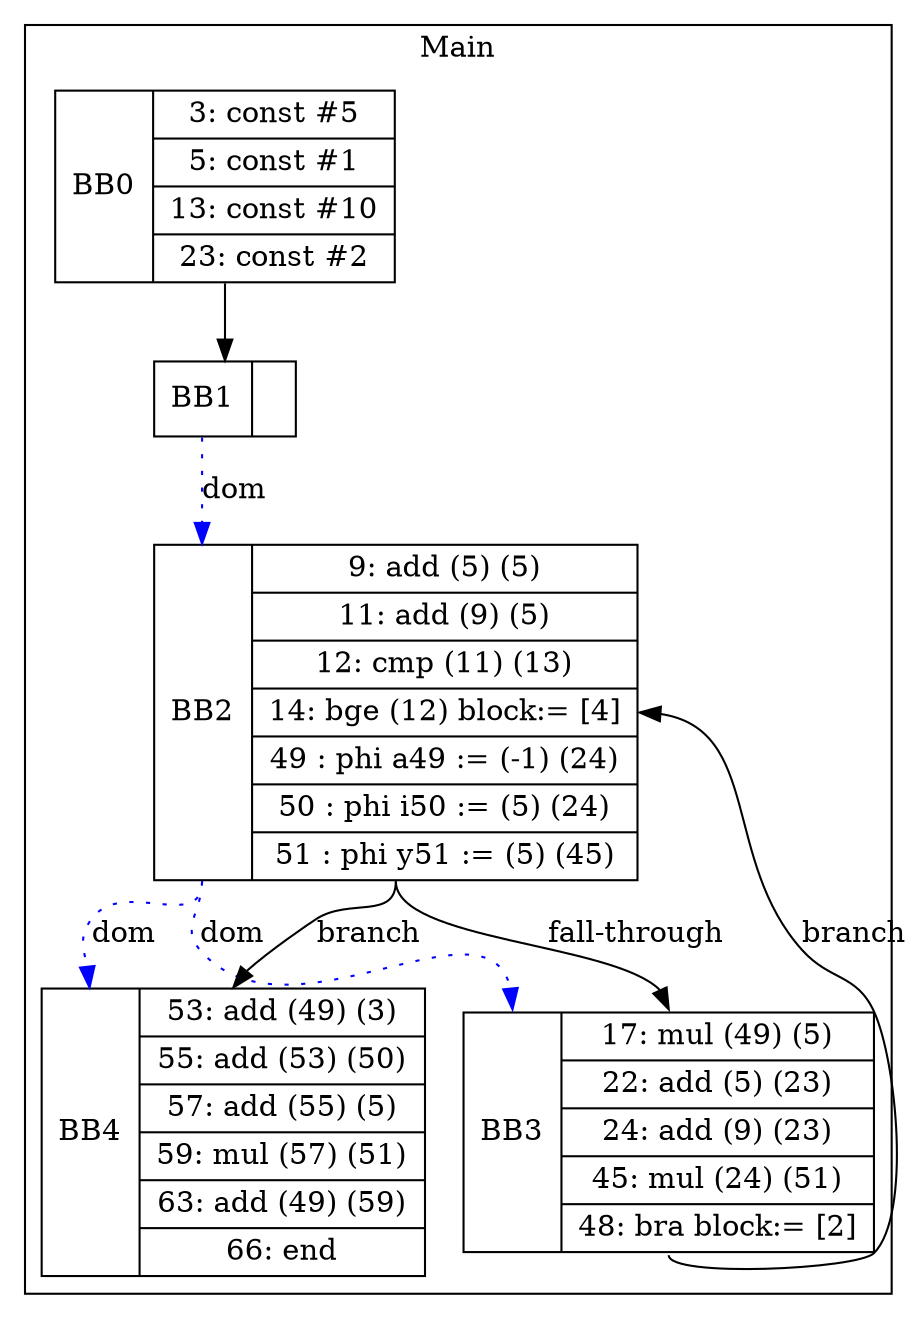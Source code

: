 digraph G {
node [shape=record];
subgraph cluster_main{
label = "Main";
BB0 [shape=record, label="<b>BB0|{3: const #5|5: const #1|13: const #10|23: const #2}"];
BB1 [shape=record, label="<b>BB1|}"];
BB2 [shape=record, label="<b>BB2|{9: add (5) (5)|11: add (9) (5)|12: cmp (11) (13)|14: bge (12) block:= [4]|49 : phi a49 := (-1) (24)|50 : phi i50 := (5) (24)|51 : phi y51 := (5) (45)}"];
BB3 [shape=record, label="<b>BB3|{17: mul (49) (5)|22: add (5) (23)|24: add (9) (23)|45: mul (24) (51)|48: bra block:= [2]}"];
BB4 [shape=record, label="<b>BB4|{53: add (49) (3)|55: add (53) (50)|57: add (55) (5)|59: mul (57) (51)|63: add (49) (59)|66: end}"];
}
BB0:s -> BB1:n ;
BB2:b -> BB3:b [color=blue, style=dotted, label="dom"];
BB2:b -> BB4:b [color=blue, style=dotted, label="dom"];
BB1:b -> BB2:b [color=blue, style=dotted, label="dom"];
BB2:s -> BB4:n [label="branch"];
BB3:s -> BB2:e [label="branch"];
BB2:s -> BB3:n [label="fall-through"];
}
